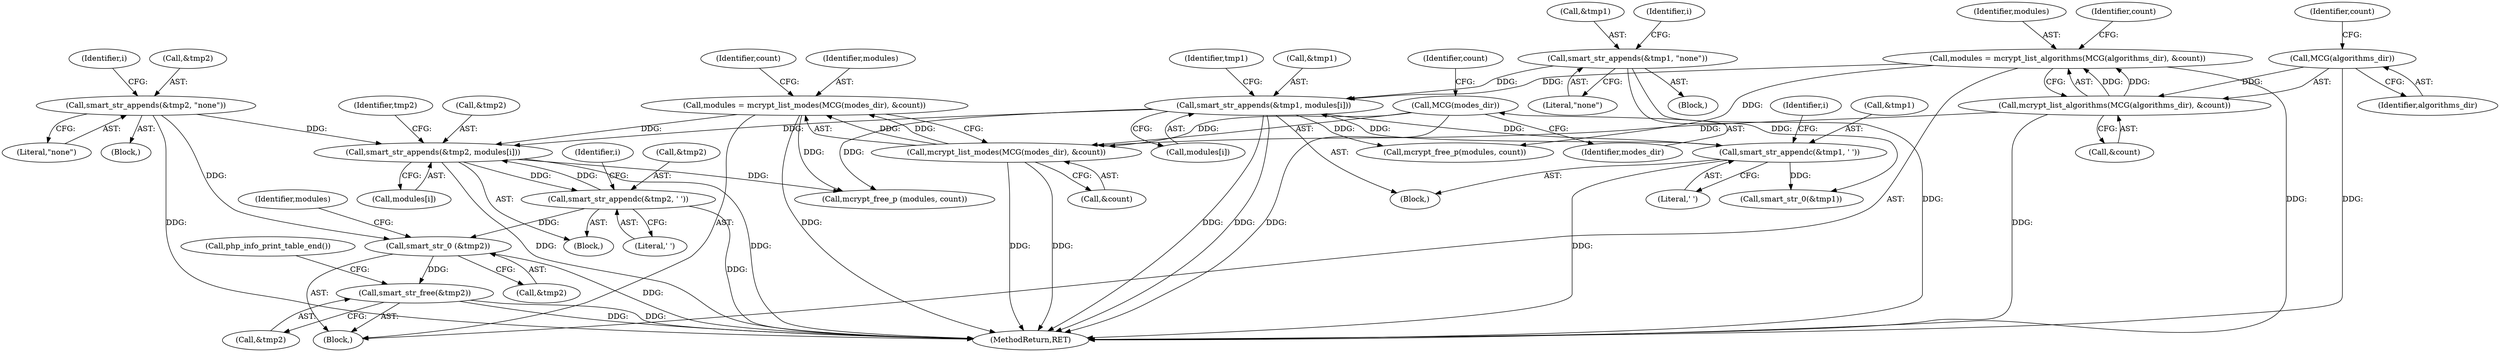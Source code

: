 digraph "0_php-src_6c5211a0cef0cc2854eaa387e0eb036e012904d0?w=1_22@API" {
"1000236" [label="(Call,smart_str_free(&tmp2))"];
"1000193" [label="(Call,smart_str_0 (&tmp2))"];
"1000189" [label="(Call,smart_str_appendc(&tmp2, ' '))"];
"1000183" [label="(Call,smart_str_appends(&tmp2, modules[i]))"];
"1000169" [label="(Call,smart_str_appends(&tmp2, \"none\"))"];
"1000157" [label="(Call,modules = mcrypt_list_modes(MCG(modes_dir), &count))"];
"1000159" [label="(Call,mcrypt_list_modes(MCG(modes_dir), &count))"];
"1000160" [label="(Call,MCG(modes_dir))"];
"1000117" [label="(Call,mcrypt_list_algorithms(MCG(algorithms_dir), &count))"];
"1000118" [label="(Call,MCG(algorithms_dir))"];
"1000141" [label="(Call,smart_str_appends(&tmp1, modules[i]))"];
"1000147" [label="(Call,smart_str_appendc(&tmp1, ' '))"];
"1000127" [label="(Call,smart_str_appends(&tmp1, \"none\"))"];
"1000115" [label="(Call,modules = mcrypt_list_algorithms(MCG(algorithms_dir), &count))"];
"1000175" [label="(Identifier,i)"];
"1000197" [label="(Identifier,modules)"];
"1000190" [label="(Call,&tmp2)"];
"1000118" [label="(Call,MCG(algorithms_dir))"];
"1000184" [label="(Call,&tmp2)"];
"1000127" [label="(Call,smart_str_appends(&tmp1, \"none\"))"];
"1000161" [label="(Identifier,modes_dir)"];
"1000121" [label="(Identifier,count)"];
"1000194" [label="(Call,&tmp2)"];
"1000166" [label="(Identifier,count)"];
"1000124" [label="(Identifier,count)"];
"1000133" [label="(Identifier,i)"];
"1000142" [label="(Call,&tmp1)"];
"1000126" [label="(Block,)"];
"1000237" [label="(Call,&tmp2)"];
"1000170" [label="(Call,&tmp2)"];
"1000163" [label="(Identifier,count)"];
"1000120" [label="(Call,&count)"];
"1000154" [label="(Call,mcrypt_free_p(modules, count))"];
"1000189" [label="(Call,smart_str_appendc(&tmp2, ' '))"];
"1000183" [label="(Call,smart_str_appends(&tmp2, modules[i]))"];
"1000162" [label="(Call,&count)"];
"1000192" [label="(Literal,' ')"];
"1000181" [label="(Identifier,i)"];
"1000159" [label="(Call,mcrypt_list_modes(MCG(modes_dir), &count))"];
"1000141" [label="(Call,smart_str_appends(&tmp1, modules[i]))"];
"1000147" [label="(Call,smart_str_appendc(&tmp1, ' '))"];
"1000186" [label="(Call,modules[i])"];
"1000119" [label="(Identifier,algorithms_dir)"];
"1000172" [label="(Literal,\"none\")"];
"1000241" [label="(MethodReturn,RET)"];
"1000128" [label="(Call,&tmp1)"];
"1000158" [label="(Identifier,modules)"];
"1000169" [label="(Call,smart_str_appends(&tmp2, \"none\"))"];
"1000104" [label="(Block,)"];
"1000151" [label="(Call,smart_str_0(&tmp1))"];
"1000140" [label="(Block,)"];
"1000139" [label="(Identifier,i)"];
"1000148" [label="(Call,&tmp1)"];
"1000117" [label="(Call,mcrypt_list_algorithms(MCG(algorithms_dir), &count))"];
"1000191" [label="(Identifier,tmp2)"];
"1000168" [label="(Block,)"];
"1000144" [label="(Call,modules[i])"];
"1000150" [label="(Literal,' ')"];
"1000193" [label="(Call,smart_str_0 (&tmp2))"];
"1000236" [label="(Call,smart_str_free(&tmp2))"];
"1000157" [label="(Call,modules = mcrypt_list_modes(MCG(modes_dir), &count))"];
"1000130" [label="(Literal,\"none\")"];
"1000149" [label="(Identifier,tmp1)"];
"1000115" [label="(Call,modules = mcrypt_list_algorithms(MCG(algorithms_dir), &count))"];
"1000116" [label="(Identifier,modules)"];
"1000160" [label="(Call,MCG(modes_dir))"];
"1000196" [label="(Call,mcrypt_free_p (modules, count))"];
"1000182" [label="(Block,)"];
"1000239" [label="(Call,php_info_print_table_end())"];
"1000236" -> "1000104"  [label="AST: "];
"1000236" -> "1000237"  [label="CFG: "];
"1000237" -> "1000236"  [label="AST: "];
"1000239" -> "1000236"  [label="CFG: "];
"1000236" -> "1000241"  [label="DDG: "];
"1000236" -> "1000241"  [label="DDG: "];
"1000193" -> "1000236"  [label="DDG: "];
"1000193" -> "1000104"  [label="AST: "];
"1000193" -> "1000194"  [label="CFG: "];
"1000194" -> "1000193"  [label="AST: "];
"1000197" -> "1000193"  [label="CFG: "];
"1000193" -> "1000241"  [label="DDG: "];
"1000189" -> "1000193"  [label="DDG: "];
"1000169" -> "1000193"  [label="DDG: "];
"1000189" -> "1000182"  [label="AST: "];
"1000189" -> "1000192"  [label="CFG: "];
"1000190" -> "1000189"  [label="AST: "];
"1000192" -> "1000189"  [label="AST: "];
"1000181" -> "1000189"  [label="CFG: "];
"1000189" -> "1000241"  [label="DDG: "];
"1000189" -> "1000183"  [label="DDG: "];
"1000183" -> "1000189"  [label="DDG: "];
"1000183" -> "1000182"  [label="AST: "];
"1000183" -> "1000186"  [label="CFG: "];
"1000184" -> "1000183"  [label="AST: "];
"1000186" -> "1000183"  [label="AST: "];
"1000191" -> "1000183"  [label="CFG: "];
"1000183" -> "1000241"  [label="DDG: "];
"1000183" -> "1000241"  [label="DDG: "];
"1000169" -> "1000183"  [label="DDG: "];
"1000157" -> "1000183"  [label="DDG: "];
"1000141" -> "1000183"  [label="DDG: "];
"1000183" -> "1000196"  [label="DDG: "];
"1000169" -> "1000168"  [label="AST: "];
"1000169" -> "1000172"  [label="CFG: "];
"1000170" -> "1000169"  [label="AST: "];
"1000172" -> "1000169"  [label="AST: "];
"1000175" -> "1000169"  [label="CFG: "];
"1000169" -> "1000241"  [label="DDG: "];
"1000157" -> "1000104"  [label="AST: "];
"1000157" -> "1000159"  [label="CFG: "];
"1000158" -> "1000157"  [label="AST: "];
"1000159" -> "1000157"  [label="AST: "];
"1000166" -> "1000157"  [label="CFG: "];
"1000157" -> "1000241"  [label="DDG: "];
"1000159" -> "1000157"  [label="DDG: "];
"1000159" -> "1000157"  [label="DDG: "];
"1000157" -> "1000196"  [label="DDG: "];
"1000159" -> "1000162"  [label="CFG: "];
"1000160" -> "1000159"  [label="AST: "];
"1000162" -> "1000159"  [label="AST: "];
"1000159" -> "1000241"  [label="DDG: "];
"1000159" -> "1000241"  [label="DDG: "];
"1000160" -> "1000159"  [label="DDG: "];
"1000117" -> "1000159"  [label="DDG: "];
"1000160" -> "1000161"  [label="CFG: "];
"1000161" -> "1000160"  [label="AST: "];
"1000163" -> "1000160"  [label="CFG: "];
"1000160" -> "1000241"  [label="DDG: "];
"1000117" -> "1000115"  [label="AST: "];
"1000117" -> "1000120"  [label="CFG: "];
"1000118" -> "1000117"  [label="AST: "];
"1000120" -> "1000117"  [label="AST: "];
"1000115" -> "1000117"  [label="CFG: "];
"1000117" -> "1000241"  [label="DDG: "];
"1000117" -> "1000115"  [label="DDG: "];
"1000117" -> "1000115"  [label="DDG: "];
"1000118" -> "1000117"  [label="DDG: "];
"1000118" -> "1000119"  [label="CFG: "];
"1000119" -> "1000118"  [label="AST: "];
"1000121" -> "1000118"  [label="CFG: "];
"1000118" -> "1000241"  [label="DDG: "];
"1000141" -> "1000140"  [label="AST: "];
"1000141" -> "1000144"  [label="CFG: "];
"1000142" -> "1000141"  [label="AST: "];
"1000144" -> "1000141"  [label="AST: "];
"1000149" -> "1000141"  [label="CFG: "];
"1000141" -> "1000241"  [label="DDG: "];
"1000141" -> "1000241"  [label="DDG: "];
"1000147" -> "1000141"  [label="DDG: "];
"1000127" -> "1000141"  [label="DDG: "];
"1000115" -> "1000141"  [label="DDG: "];
"1000141" -> "1000147"  [label="DDG: "];
"1000141" -> "1000154"  [label="DDG: "];
"1000141" -> "1000196"  [label="DDG: "];
"1000147" -> "1000140"  [label="AST: "];
"1000147" -> "1000150"  [label="CFG: "];
"1000148" -> "1000147"  [label="AST: "];
"1000150" -> "1000147"  [label="AST: "];
"1000139" -> "1000147"  [label="CFG: "];
"1000147" -> "1000241"  [label="DDG: "];
"1000147" -> "1000151"  [label="DDG: "];
"1000127" -> "1000126"  [label="AST: "];
"1000127" -> "1000130"  [label="CFG: "];
"1000128" -> "1000127"  [label="AST: "];
"1000130" -> "1000127"  [label="AST: "];
"1000133" -> "1000127"  [label="CFG: "];
"1000127" -> "1000241"  [label="DDG: "];
"1000127" -> "1000151"  [label="DDG: "];
"1000115" -> "1000104"  [label="AST: "];
"1000116" -> "1000115"  [label="AST: "];
"1000124" -> "1000115"  [label="CFG: "];
"1000115" -> "1000241"  [label="DDG: "];
"1000115" -> "1000154"  [label="DDG: "];
}
